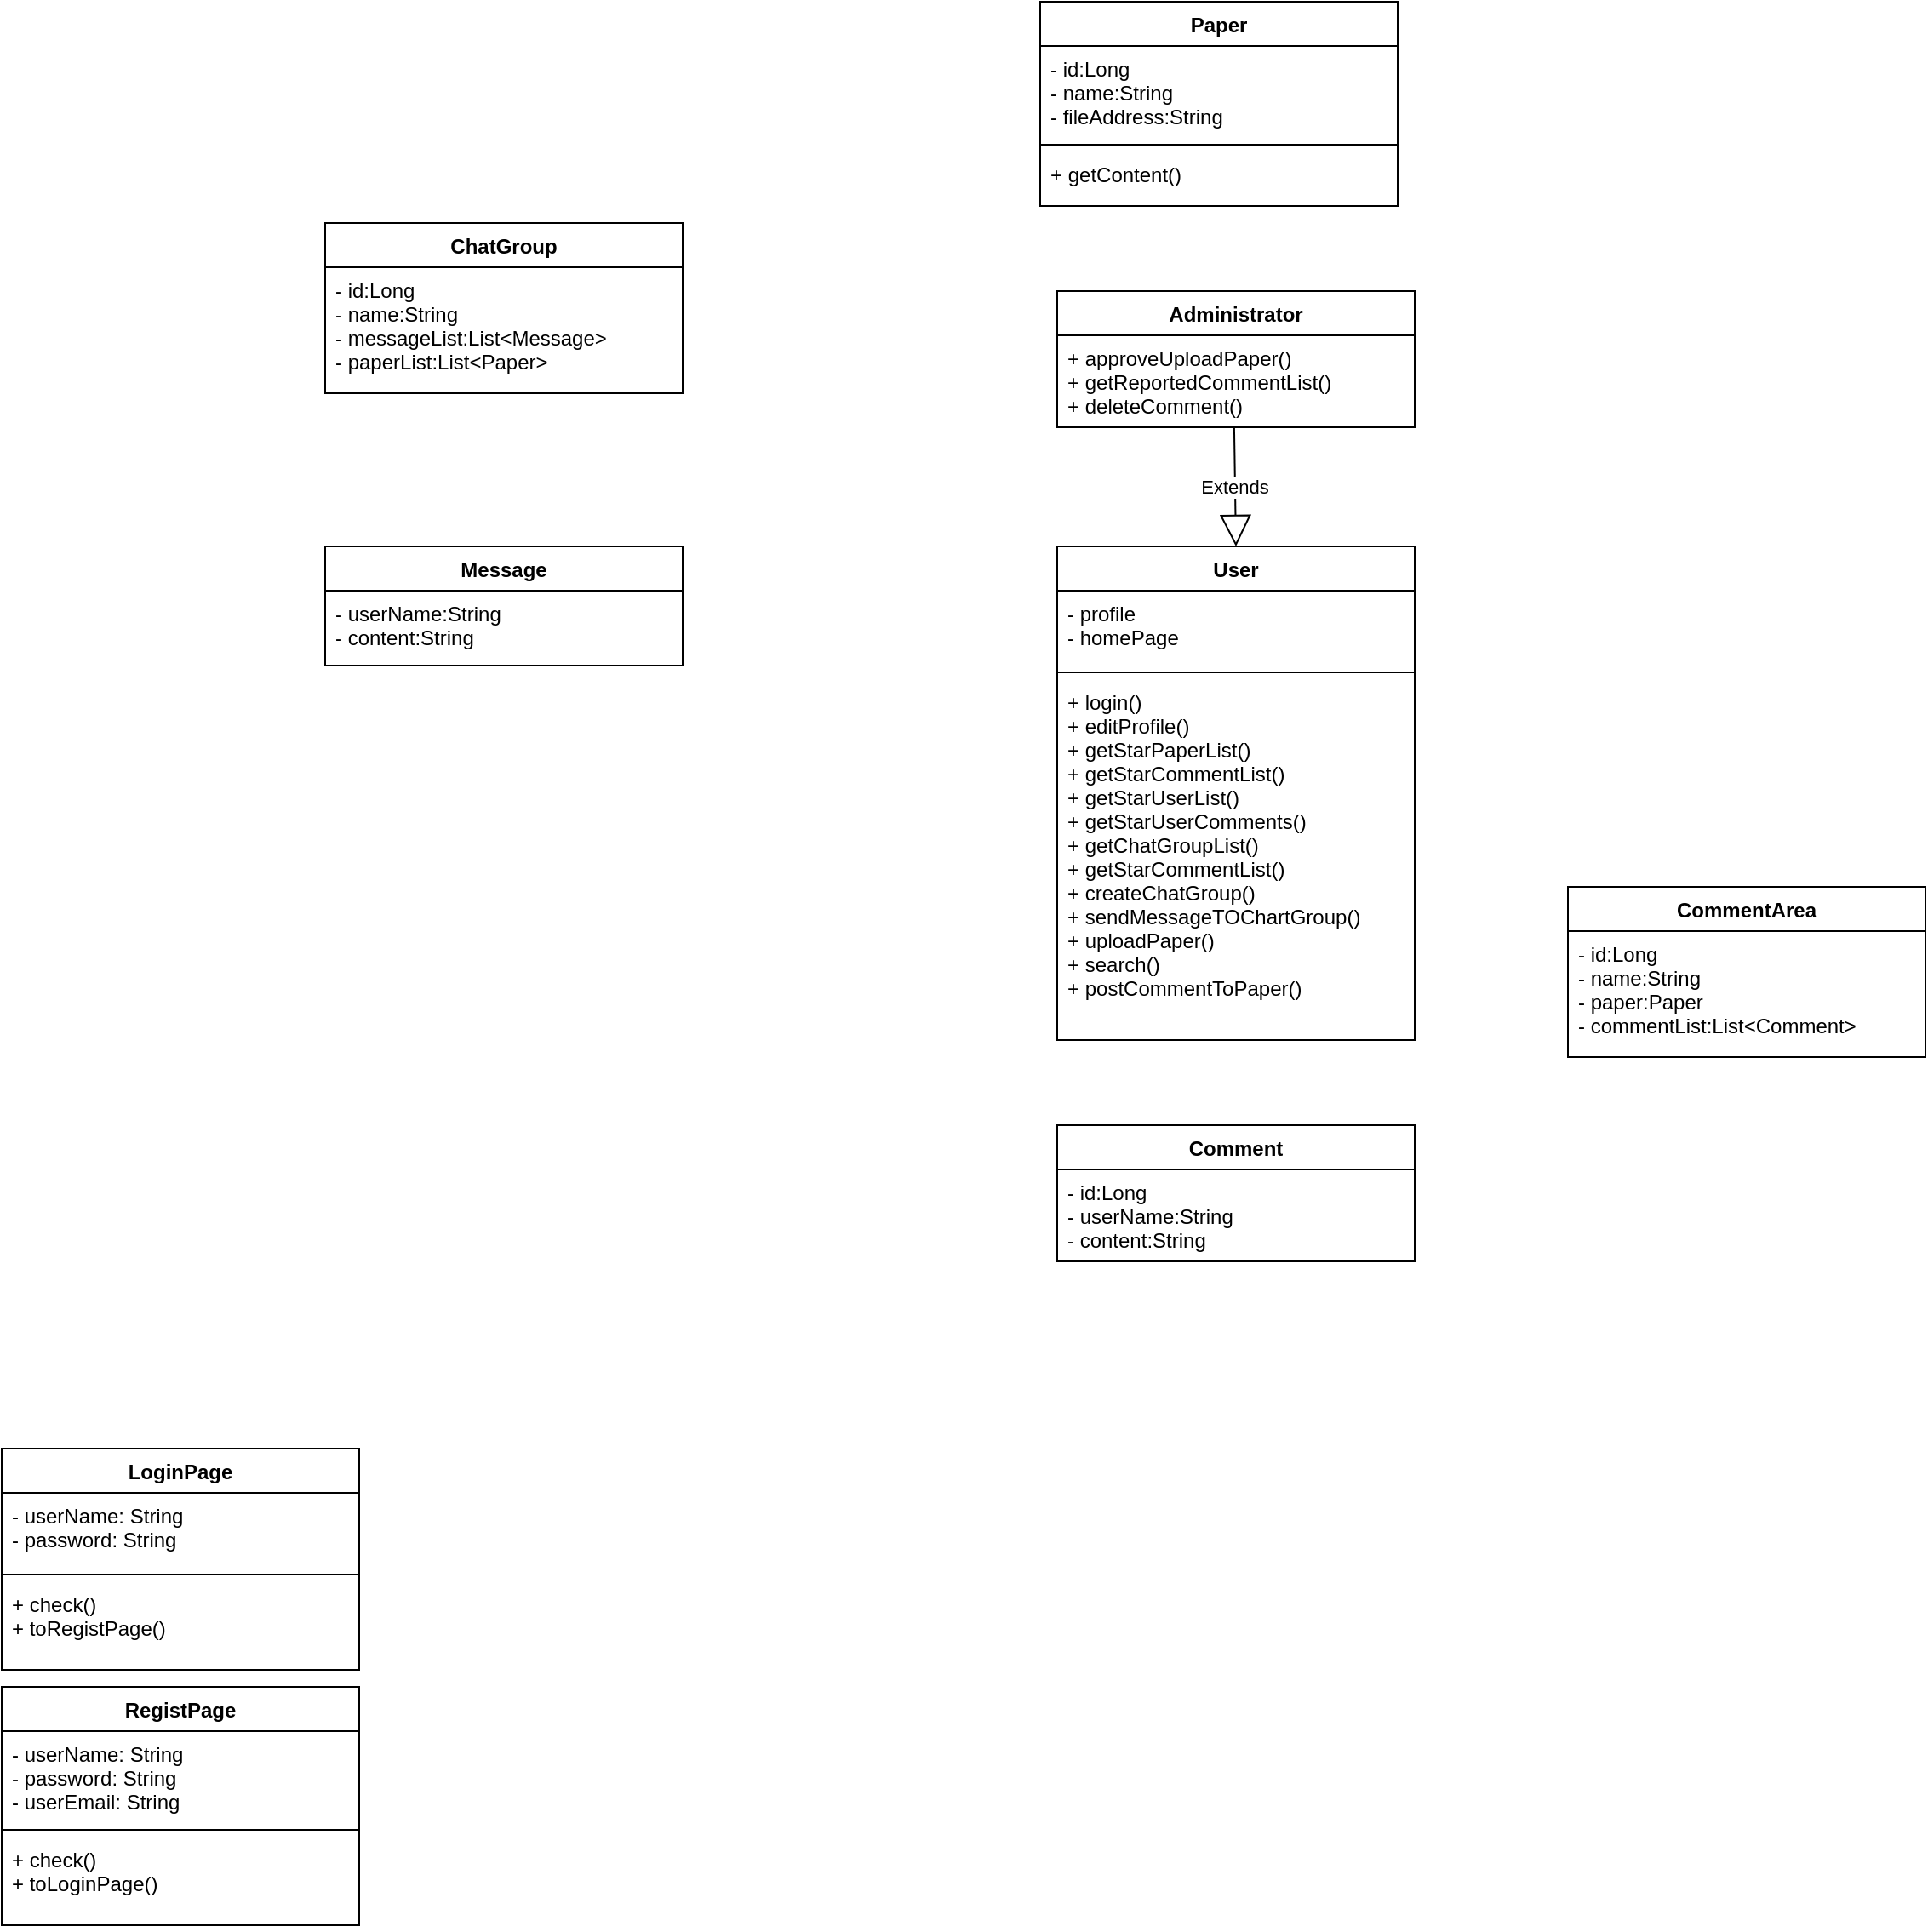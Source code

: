 <mxfile version="13.10.0" type="github">
  <diagram id="C5RBs43oDa-KdzZeNtuy" name="Page-1">
    <mxGraphModel dx="1422" dy="794" grid="1" gridSize="10" guides="1" tooltips="1" connect="1" arrows="1" fold="1" page="1" pageScale="1" pageWidth="1654" pageHeight="2336" math="0" shadow="0">
      <root>
        <mxCell id="WIyWlLk6GJQsqaUBKTNV-0" />
        <mxCell id="WIyWlLk6GJQsqaUBKTNV-1" parent="WIyWlLk6GJQsqaUBKTNV-0" />
        <mxCell id="zkfFHV4jXpPFQw0GAbJ--0" value="User" style="swimlane;fontStyle=1;align=center;verticalAlign=top;childLayout=stackLayout;horizontal=1;startSize=26;horizontalStack=0;resizeParent=1;resizeLast=0;collapsible=1;marginBottom=0;rounded=0;shadow=0;strokeWidth=1;" parent="WIyWlLk6GJQsqaUBKTNV-1" vertex="1">
          <mxGeometry x="930" y="850" width="210" height="290" as="geometry">
            <mxRectangle x="230" y="140" width="160" height="26" as="alternateBounds" />
          </mxGeometry>
        </mxCell>
        <mxCell id="zkfFHV4jXpPFQw0GAbJ--1" value="- profile&#xa;- homePage" style="text;align=left;verticalAlign=top;spacingLeft=4;spacingRight=4;overflow=hidden;rotatable=0;points=[[0,0.5],[1,0.5]];portConstraint=eastwest;" parent="zkfFHV4jXpPFQw0GAbJ--0" vertex="1">
          <mxGeometry y="26" width="210" height="44" as="geometry" />
        </mxCell>
        <mxCell id="zkfFHV4jXpPFQw0GAbJ--4" value="" style="line;html=1;strokeWidth=1;align=left;verticalAlign=middle;spacingTop=-1;spacingLeft=3;spacingRight=3;rotatable=0;labelPosition=right;points=[];portConstraint=eastwest;" parent="zkfFHV4jXpPFQw0GAbJ--0" vertex="1">
          <mxGeometry y="70" width="210" height="8" as="geometry" />
        </mxCell>
        <mxCell id="zkfFHV4jXpPFQw0GAbJ--5" value="+ login()&#xa;+ editProfile()&#xa;+ getStarPaperList()&#xa;+ getStarCommentList()&#xa;+ getStarUserList()&#xa;+ getStarUserComments()&#xa;+ getChatGroupList()&#xa;+ getStarCommentList()&#xa;+ createChatGroup()&#xa;+ sendMessageTOChartGroup()&#xa;+ uploadPaper()&#xa;+ search()&#xa;+ postCommentToPaper()" style="text;align=left;verticalAlign=top;spacingLeft=4;spacingRight=4;overflow=hidden;rotatable=0;points=[[0,0.5],[1,0.5]];portConstraint=eastwest;" parent="zkfFHV4jXpPFQw0GAbJ--0" vertex="1">
          <mxGeometry y="78" width="210" height="212" as="geometry" />
        </mxCell>
        <mxCell id="Cxy3Sewu2v3tstVAsMVQ-3" value="Message" style="swimlane;fontStyle=1;align=center;verticalAlign=top;childLayout=stackLayout;horizontal=1;startSize=26;horizontalStack=0;resizeParent=1;resizeLast=0;collapsible=1;marginBottom=0;rounded=0;shadow=0;strokeWidth=1;" vertex="1" parent="WIyWlLk6GJQsqaUBKTNV-1">
          <mxGeometry x="500" y="850" width="210" height="70" as="geometry">
            <mxRectangle x="230" y="140" width="160" height="26" as="alternateBounds" />
          </mxGeometry>
        </mxCell>
        <mxCell id="Cxy3Sewu2v3tstVAsMVQ-4" value="- userName:String&#xa;- content:String" style="text;align=left;verticalAlign=top;spacingLeft=4;spacingRight=4;overflow=hidden;rotatable=0;points=[[0,0.5],[1,0.5]];portConstraint=eastwest;" vertex="1" parent="Cxy3Sewu2v3tstVAsMVQ-3">
          <mxGeometry y="26" width="210" height="44" as="geometry" />
        </mxCell>
        <mxCell id="Cxy3Sewu2v3tstVAsMVQ-8" value="ChatGroup" style="swimlane;fontStyle=1;align=center;verticalAlign=top;childLayout=stackLayout;horizontal=1;startSize=26;horizontalStack=0;resizeParent=1;resizeLast=0;collapsible=1;marginBottom=0;rounded=0;shadow=0;strokeWidth=1;" vertex="1" parent="WIyWlLk6GJQsqaUBKTNV-1">
          <mxGeometry x="500" y="660" width="210" height="100" as="geometry">
            <mxRectangle x="230" y="140" width="160" height="26" as="alternateBounds" />
          </mxGeometry>
        </mxCell>
        <mxCell id="Cxy3Sewu2v3tstVAsMVQ-9" value="- id:Long&#xa;- name:String&#xa;- messageList:List&lt;Message&gt;&#xa;- paperList:List&lt;Paper&gt;" style="text;align=left;verticalAlign=top;spacingLeft=4;spacingRight=4;overflow=hidden;rotatable=0;points=[[0,0.5],[1,0.5]];portConstraint=eastwest;" vertex="1" parent="Cxy3Sewu2v3tstVAsMVQ-8">
          <mxGeometry y="26" width="210" height="74" as="geometry" />
        </mxCell>
        <mxCell id="Cxy3Sewu2v3tstVAsMVQ-13" value="Paper" style="swimlane;fontStyle=1;align=center;verticalAlign=top;childLayout=stackLayout;horizontal=1;startSize=26;horizontalStack=0;resizeParent=1;resizeLast=0;collapsible=1;marginBottom=0;rounded=0;shadow=0;strokeWidth=1;" vertex="1" parent="WIyWlLk6GJQsqaUBKTNV-1">
          <mxGeometry x="920" y="530" width="210" height="120" as="geometry">
            <mxRectangle x="230" y="140" width="160" height="26" as="alternateBounds" />
          </mxGeometry>
        </mxCell>
        <mxCell id="Cxy3Sewu2v3tstVAsMVQ-14" value="- id:Long&#xa;- name:String&#xa;- fileAddress:String" style="text;align=left;verticalAlign=top;spacingLeft=4;spacingRight=4;overflow=hidden;rotatable=0;points=[[0,0.5],[1,0.5]];portConstraint=eastwest;" vertex="1" parent="Cxy3Sewu2v3tstVAsMVQ-13">
          <mxGeometry y="26" width="210" height="54" as="geometry" />
        </mxCell>
        <mxCell id="Cxy3Sewu2v3tstVAsMVQ-15" value="" style="line;html=1;strokeWidth=1;align=left;verticalAlign=middle;spacingTop=-1;spacingLeft=3;spacingRight=3;rotatable=0;labelPosition=right;points=[];portConstraint=eastwest;" vertex="1" parent="Cxy3Sewu2v3tstVAsMVQ-13">
          <mxGeometry y="80" width="210" height="8" as="geometry" />
        </mxCell>
        <mxCell id="Cxy3Sewu2v3tstVAsMVQ-16" value="+ getContent()" style="text;align=left;verticalAlign=top;spacingLeft=4;spacingRight=4;overflow=hidden;rotatable=0;points=[[0,0.5],[1,0.5]];portConstraint=eastwest;" vertex="1" parent="Cxy3Sewu2v3tstVAsMVQ-13">
          <mxGeometry y="88" width="210" height="32" as="geometry" />
        </mxCell>
        <mxCell id="Cxy3Sewu2v3tstVAsMVQ-21" value="Comment" style="swimlane;fontStyle=1;align=center;verticalAlign=top;childLayout=stackLayout;horizontal=1;startSize=26;horizontalStack=0;resizeParent=1;resizeLast=0;collapsible=1;marginBottom=0;rounded=0;shadow=0;strokeWidth=1;" vertex="1" parent="WIyWlLk6GJQsqaUBKTNV-1">
          <mxGeometry x="930" y="1190" width="210" height="80" as="geometry">
            <mxRectangle x="230" y="140" width="160" height="26" as="alternateBounds" />
          </mxGeometry>
        </mxCell>
        <mxCell id="Cxy3Sewu2v3tstVAsMVQ-22" value="- id:Long&#xa;- userName:String&#xa;- content:String" style="text;align=left;verticalAlign=top;spacingLeft=4;spacingRight=4;overflow=hidden;rotatable=0;points=[[0,0.5],[1,0.5]];portConstraint=eastwest;" vertex="1" parent="Cxy3Sewu2v3tstVAsMVQ-21">
          <mxGeometry y="26" width="210" height="54" as="geometry" />
        </mxCell>
        <mxCell id="Cxy3Sewu2v3tstVAsMVQ-23" value="CommentArea" style="swimlane;fontStyle=1;align=center;verticalAlign=top;childLayout=stackLayout;horizontal=1;startSize=26;horizontalStack=0;resizeParent=1;resizeLast=0;collapsible=1;marginBottom=0;rounded=0;shadow=0;strokeWidth=1;" vertex="1" parent="WIyWlLk6GJQsqaUBKTNV-1">
          <mxGeometry x="1230" y="1050" width="210" height="100" as="geometry">
            <mxRectangle x="230" y="140" width="160" height="26" as="alternateBounds" />
          </mxGeometry>
        </mxCell>
        <mxCell id="Cxy3Sewu2v3tstVAsMVQ-24" value="- id:Long&#xa;- name:String&#xa;- paper:Paper&#xa;- commentList:List&lt;Comment&gt;" style="text;align=left;verticalAlign=top;spacingLeft=4;spacingRight=4;overflow=hidden;rotatable=0;points=[[0,0.5],[1,0.5]];portConstraint=eastwest;" vertex="1" parent="Cxy3Sewu2v3tstVAsMVQ-23">
          <mxGeometry y="26" width="210" height="74" as="geometry" />
        </mxCell>
        <mxCell id="Cxy3Sewu2v3tstVAsMVQ-25" value="Administrator" style="swimlane;fontStyle=1;align=center;verticalAlign=top;childLayout=stackLayout;horizontal=1;startSize=26;horizontalStack=0;resizeParent=1;resizeLast=0;collapsible=1;marginBottom=0;rounded=0;shadow=0;strokeWidth=1;" vertex="1" parent="WIyWlLk6GJQsqaUBKTNV-1">
          <mxGeometry x="930" y="700" width="210" height="80" as="geometry">
            <mxRectangle x="230" y="140" width="160" height="26" as="alternateBounds" />
          </mxGeometry>
        </mxCell>
        <mxCell id="Cxy3Sewu2v3tstVAsMVQ-26" value="+ approveUploadPaper()&#xa;+ getReportedCommentList()&#xa;+ deleteComment()" style="text;align=left;verticalAlign=top;spacingLeft=4;spacingRight=4;overflow=hidden;rotatable=0;points=[[0,0.5],[1,0.5]];portConstraint=eastwest;" vertex="1" parent="Cxy3Sewu2v3tstVAsMVQ-25">
          <mxGeometry y="26" width="210" height="54" as="geometry" />
        </mxCell>
        <mxCell id="Cxy3Sewu2v3tstVAsMVQ-27" value="Extends" style="endArrow=block;endSize=16;endFill=0;html=1;entryX=0.5;entryY=0;entryDx=0;entryDy=0;exitX=0.495;exitY=1;exitDx=0;exitDy=0;exitPerimeter=0;" edge="1" parent="WIyWlLk6GJQsqaUBKTNV-1" source="Cxy3Sewu2v3tstVAsMVQ-26" target="zkfFHV4jXpPFQw0GAbJ--0">
          <mxGeometry width="160" relative="1" as="geometry">
            <mxPoint x="950" y="800" as="sourcePoint" />
            <mxPoint x="1110" y="800" as="targetPoint" />
          </mxGeometry>
        </mxCell>
        <mxCell id="Cxy3Sewu2v3tstVAsMVQ-37" value="LoginPage" style="swimlane;fontStyle=1;align=center;verticalAlign=top;childLayout=stackLayout;horizontal=1;startSize=26;horizontalStack=0;resizeParent=1;resizeLast=0;collapsible=1;marginBottom=0;rounded=0;shadow=0;strokeWidth=1;" vertex="1" parent="WIyWlLk6GJQsqaUBKTNV-1">
          <mxGeometry x="310" y="1380" width="210" height="130" as="geometry">
            <mxRectangle x="230" y="140" width="160" height="26" as="alternateBounds" />
          </mxGeometry>
        </mxCell>
        <mxCell id="Cxy3Sewu2v3tstVAsMVQ-38" value="- userName: String&#xa;- password: String" style="text;align=left;verticalAlign=top;spacingLeft=4;spacingRight=4;overflow=hidden;rotatable=0;points=[[0,0.5],[1,0.5]];portConstraint=eastwest;" vertex="1" parent="Cxy3Sewu2v3tstVAsMVQ-37">
          <mxGeometry y="26" width="210" height="44" as="geometry" />
        </mxCell>
        <mxCell id="Cxy3Sewu2v3tstVAsMVQ-39" value="" style="line;html=1;strokeWidth=1;align=left;verticalAlign=middle;spacingTop=-1;spacingLeft=3;spacingRight=3;rotatable=0;labelPosition=right;points=[];portConstraint=eastwest;" vertex="1" parent="Cxy3Sewu2v3tstVAsMVQ-37">
          <mxGeometry y="70" width="210" height="8" as="geometry" />
        </mxCell>
        <mxCell id="Cxy3Sewu2v3tstVAsMVQ-40" value="+ check()&#xa;+ toRegistPage()" style="text;align=left;verticalAlign=top;spacingLeft=4;spacingRight=4;overflow=hidden;rotatable=0;points=[[0,0.5],[1,0.5]];portConstraint=eastwest;" vertex="1" parent="Cxy3Sewu2v3tstVAsMVQ-37">
          <mxGeometry y="78" width="210" height="52" as="geometry" />
        </mxCell>
        <mxCell id="Cxy3Sewu2v3tstVAsMVQ-41" value="RegistPage" style="swimlane;fontStyle=1;align=center;verticalAlign=top;childLayout=stackLayout;horizontal=1;startSize=26;horizontalStack=0;resizeParent=1;resizeLast=0;collapsible=1;marginBottom=0;rounded=0;shadow=0;strokeWidth=1;" vertex="1" parent="WIyWlLk6GJQsqaUBKTNV-1">
          <mxGeometry x="310" y="1520" width="210" height="140" as="geometry">
            <mxRectangle x="230" y="140" width="160" height="26" as="alternateBounds" />
          </mxGeometry>
        </mxCell>
        <mxCell id="Cxy3Sewu2v3tstVAsMVQ-42" value="- userName: String&#xa;- password: String&#xa;- userEmail: String" style="text;align=left;verticalAlign=top;spacingLeft=4;spacingRight=4;overflow=hidden;rotatable=0;points=[[0,0.5],[1,0.5]];portConstraint=eastwest;" vertex="1" parent="Cxy3Sewu2v3tstVAsMVQ-41">
          <mxGeometry y="26" width="210" height="54" as="geometry" />
        </mxCell>
        <mxCell id="Cxy3Sewu2v3tstVAsMVQ-43" value="" style="line;html=1;strokeWidth=1;align=left;verticalAlign=middle;spacingTop=-1;spacingLeft=3;spacingRight=3;rotatable=0;labelPosition=right;points=[];portConstraint=eastwest;" vertex="1" parent="Cxy3Sewu2v3tstVAsMVQ-41">
          <mxGeometry y="80" width="210" height="8" as="geometry" />
        </mxCell>
        <mxCell id="Cxy3Sewu2v3tstVAsMVQ-44" value="+ check()&#xa;+ toLoginPage()" style="text;align=left;verticalAlign=top;spacingLeft=4;spacingRight=4;overflow=hidden;rotatable=0;points=[[0,0.5],[1,0.5]];portConstraint=eastwest;" vertex="1" parent="Cxy3Sewu2v3tstVAsMVQ-41">
          <mxGeometry y="88" width="210" height="52" as="geometry" />
        </mxCell>
      </root>
    </mxGraphModel>
  </diagram>
</mxfile>
